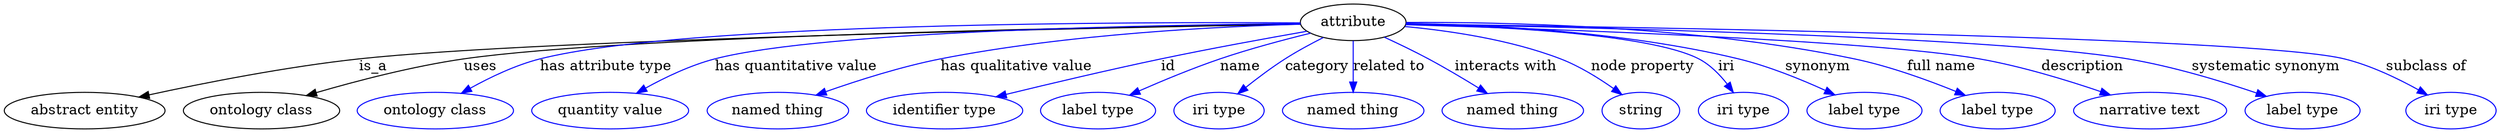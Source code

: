 digraph {
	graph [bb="0,0,1981.4,122"];
	node [label="\N"];
	attribute	[height=0.5,
		label=attribute,
		pos="1070,104",
		width=1.0993];
	"abstract entity"	[height=0.5,
		pos="59.955,18",
		width=1.6654];
	attribute -> "abstract entity"	[label=is_a,
		lp="298.23,61",
		pos="e,102.97,30.745 1030.2,103.41 914.84,104.11 569.87,102.92 286.4,68 226.28,60.593 158.52,44.941 112.92,33.31"];
	"ontology class"	[height=0.5,
		pos="198.95,18",
		width=1.6931];
	attribute -> "ontology class"	[label=uses,
		lp="389.01,61",
		pos="e,237.28,32.178 1030.4,102.14 902.95,99.181 504.12,88.491 376.84,68 332.04,60.786 282.34,46.549 246.89,35.272"];
	"has attribute type"	[color=blue,
		height=0.5,
		label="ontology class",
		pos="338.95,18",
		width=1.6931];
	attribute -> "has attribute type"	[color=blue,
		label="has attribute type",
		lp="491.16,61",
		pos="e,364.3,34.405 1030.2,102.77 910.5,101.78 554.49,96.44 442.54,68 418.24,61.826 392.76,49.854 373.15,39.289",
		style=solid];
	"has quantitative value"	[color=blue,
		height=0.5,
		label="quantity value",
		pos="477.95,18",
		width=1.6792];
	attribute -> "has quantitative value"	[color=blue,
		label="has quantitative value",
		lp="640.99,61",
		pos="e,503.31,34.524 1030.5,102.09 929.74,99.454 664.69,90.534 579.89,68 556.24,61.717 531.46,49.941 512.26,39.508",
		style=solid];
	"has qualitative value"	[color=blue,
		height=0.5,
		label="named thing",
		pos="610.95,18",
		width=1.5019];
	attribute -> "has qualitative value"	[color=blue,
		label="has qualitative value",
		lp="811.49,61",
		pos="e,643.57,32.488 1030.6,101.42 970.32,98.383 851.94,89.955 753.89,68 719.19,60.232 681.18,46.957 653.08,36.182",
		style=solid];
	id	[color=blue,
		height=0.5,
		label="identifier type",
		pos="742.95,18",
		width=1.652];
	attribute -> id	[color=blue,
		label=id,
		lp="928.4,61",
		pos="e,784.83,30.896 1035.2,95.135 1005.2,88.254 960.67,77.846 922.07,68 878.95,57.004 830.26,43.621 794.54,33.622",
		style=solid];
	name	[color=blue,
		height=0.5,
		label="label type",
		pos="864.95,18",
		width=1.2425];
	attribute -> name	[color=blue,
		label=name,
		lp="984.11,61",
		pos="e,891.45,32.502 1038.1,92.995 1018,86.424 991.56,77.342 968.64,68 945.56,58.593 920.26,46.67 900.43,36.941",
		style=solid];
	category	[color=blue,
		height=0.5,
		label="iri type",
		pos="962.95,18",
		width=0.9834];
	attribute -> category	[color=blue,
		label=category,
		lp="1042.1,61",
		pos="e,978.75,34.19 1047.6,89.014 1038.2,82.856 1027.2,75.359 1017.8,68 1007,59.684 995.79,49.831 986.28,41.148",
		style=solid];
	"related to"	[color=blue,
		height=0.5,
		label="named thing",
		pos="1070,18",
		width=1.5019];
	attribute -> "related to"	[color=blue,
		label="related to",
		lp="1096.2,61",
		pos="e,1070,36.095 1070,85.595 1070,74.257 1070,59.227 1070,46.315",
		style=solid];
	"interacts with"	[color=blue,
		height=0.5,
		label="named thing",
		pos="1196,18",
		width=1.5019];
	attribute -> "interacts with"	[color=blue,
		label="interacts with",
		lp="1183.9,61",
		pos="e,1174.4,34.524 1092.7,89.131 1103,82.808 1115.2,75.15 1126,68 1139.3,59.153 1153.9,49.043 1166.2,40.314",
		style=solid];
	"node property"	[color=blue,
		height=0.5,
		label=string,
		pos="1298,18",
		width=0.8403];
	attribute -> "node property"	[color=blue,
		label="node property",
		lp="1291,61",
		pos="e,1281.3,33.051 1107.8,98.581 1140.1,93.854 1187.5,84.673 1226,68 1242.8,60.697 1259.9,49.301 1273.1,39.336",
		style=solid];
	iri	[color=blue,
		height=0.5,
		label="iri type",
		pos="1382,18",
		width=0.9834];
	attribute -> iri	[color=blue,
		label=iri,
		lp="1359.2,61",
		pos="e,1370.5,35.471 1109,100.94 1172.6,97.073 1295.3,87.311 1334,68 1345.5,62.232 1355.9,52.577 1364,43.355",
		style=solid];
	synonym	[color=blue,
		height=0.5,
		label="label type",
		pos="1480,18",
		width=1.2425];
	attribute -> synonym	[color=blue,
		label=synonym,
		lp="1432.6,61",
		pos="e,1454.3,32.972 1109.4,102.12 1167.2,99.993 1278.2,92.741 1369,68 1395.5,60.761 1423.9,48.147 1445.3,37.53",
		style=solid];
	"full name"	[color=blue,
		height=0.5,
		label="label type",
		pos="1587,18",
		width=1.2425];
	attribute -> "full name"	[color=blue,
		label="full name",
		lp="1531.6,61",
		pos="e,1559.4,32.443 1109.5,103.16 1180.9,102.63 1335.6,97.763 1462,68 1492.6,60.782 1525.7,47.54 1550.1,36.64",
		style=solid];
	description	[color=blue,
		height=0.5,
		label="narrative text",
		pos="1707,18",
		width=1.5834];
	attribute -> description	[color=blue,
		label=description,
		lp="1646.1,61",
		pos="e,1674.2,32.748 1109.6,103.58 1193.9,104.06 1396.4,101.3 1562,68 1597.4,60.877 1636.1,47.498 1664.6,36.517",
		style=solid];
	"systematic synonym"	[color=blue,
		height=0.5,
		label="label type",
		pos="1827,18",
		width=1.2425];
	attribute -> "systematic synonym"	[color=blue,
		label="systematic synonym",
		lp="1791.9,61",
		pos="e,1797.4,31.528 1109.3,102.11 1226.4,99.263 1570.8,89.251 1681,68 1718.2,60.813 1759.1,46.53 1788,35.231",
		style=solid];
	"subclass of"	[color=blue,
		height=0.5,
		label="iri type",
		pos="1946,18",
		width=0.9834];
	attribute -> "subclass of"	[color=blue,
		label="subclass of",
		lp="1917.9,61",
		pos="e,1925.6,33.096 1109.5,102.24 1258.6,99.263 1781,87.509 1853,68 1875.8,61.818 1899.3,49.361 1917,38.554",
		style=solid];
}
